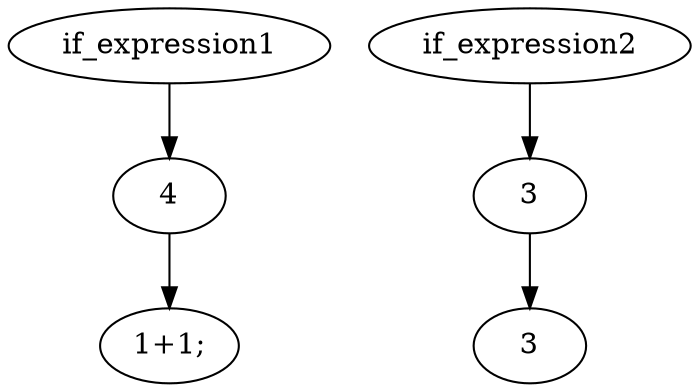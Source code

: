 digraph {
if_expression1 -> condition1
condition1[label ="4"]
condition1 -> block1
block1[label = "1+1;\n"]
if_expression2 -> condition2
condition2[label ="3"]
condition2 -> block2
block2[label = "3\n"]
}

